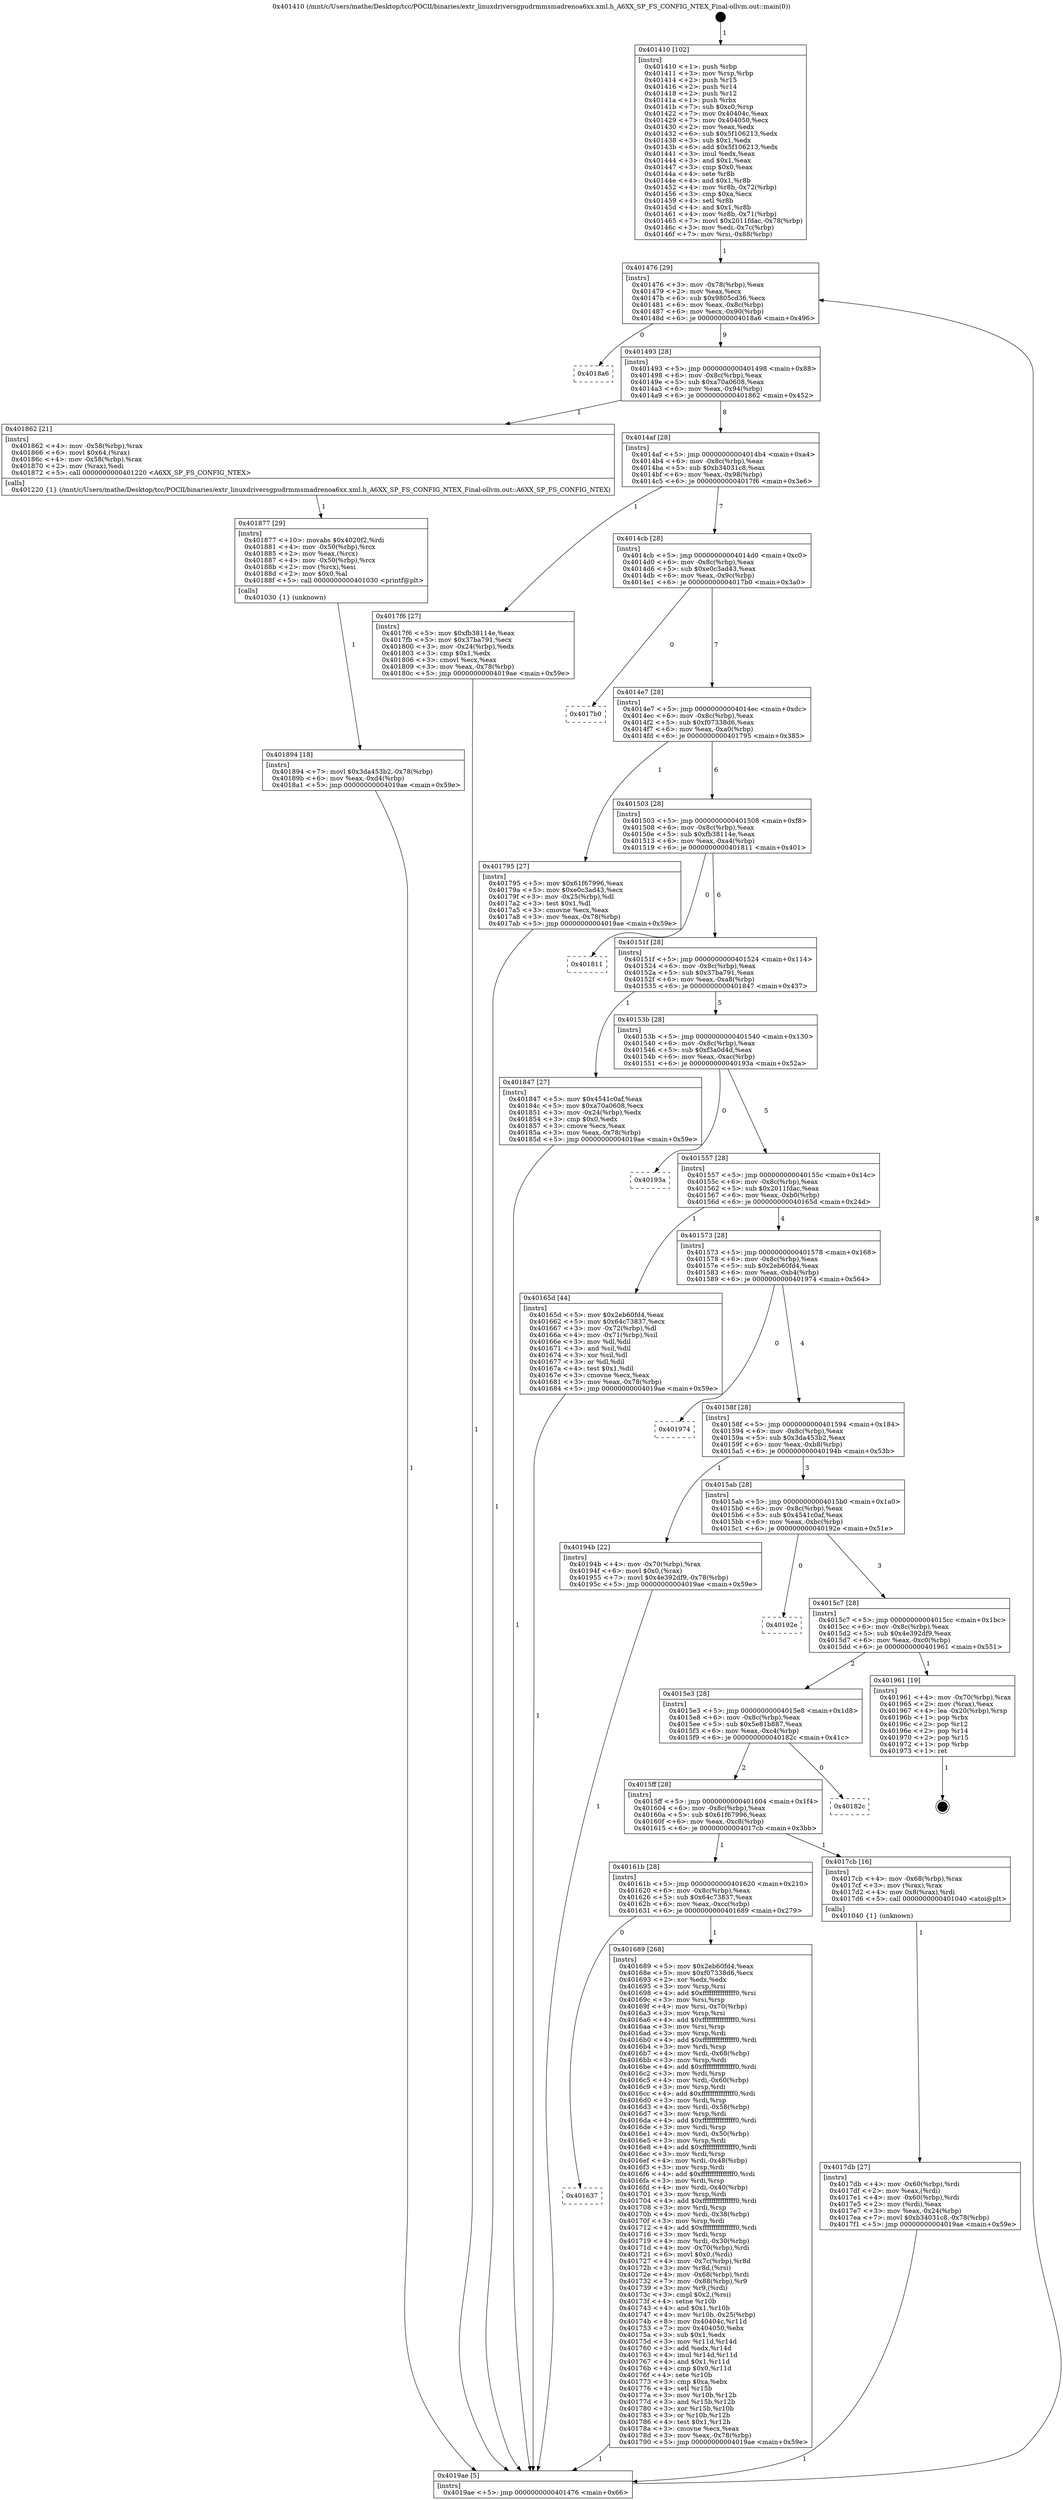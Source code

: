 digraph "0x401410" {
  label = "0x401410 (/mnt/c/Users/mathe/Desktop/tcc/POCII/binaries/extr_linuxdriversgpudrmmsmadrenoa6xx.xml.h_A6XX_SP_FS_CONFIG_NTEX_Final-ollvm.out::main(0))"
  labelloc = "t"
  node[shape=record]

  Entry [label="",width=0.3,height=0.3,shape=circle,fillcolor=black,style=filled]
  "0x401476" [label="{
     0x401476 [29]\l
     | [instrs]\l
     &nbsp;&nbsp;0x401476 \<+3\>: mov -0x78(%rbp),%eax\l
     &nbsp;&nbsp;0x401479 \<+2\>: mov %eax,%ecx\l
     &nbsp;&nbsp;0x40147b \<+6\>: sub $0x9805cd36,%ecx\l
     &nbsp;&nbsp;0x401481 \<+6\>: mov %eax,-0x8c(%rbp)\l
     &nbsp;&nbsp;0x401487 \<+6\>: mov %ecx,-0x90(%rbp)\l
     &nbsp;&nbsp;0x40148d \<+6\>: je 00000000004018a6 \<main+0x496\>\l
  }"]
  "0x4018a6" [label="{
     0x4018a6\l
  }", style=dashed]
  "0x401493" [label="{
     0x401493 [28]\l
     | [instrs]\l
     &nbsp;&nbsp;0x401493 \<+5\>: jmp 0000000000401498 \<main+0x88\>\l
     &nbsp;&nbsp;0x401498 \<+6\>: mov -0x8c(%rbp),%eax\l
     &nbsp;&nbsp;0x40149e \<+5\>: sub $0xa70a0608,%eax\l
     &nbsp;&nbsp;0x4014a3 \<+6\>: mov %eax,-0x94(%rbp)\l
     &nbsp;&nbsp;0x4014a9 \<+6\>: je 0000000000401862 \<main+0x452\>\l
  }"]
  Exit [label="",width=0.3,height=0.3,shape=circle,fillcolor=black,style=filled,peripheries=2]
  "0x401862" [label="{
     0x401862 [21]\l
     | [instrs]\l
     &nbsp;&nbsp;0x401862 \<+4\>: mov -0x58(%rbp),%rax\l
     &nbsp;&nbsp;0x401866 \<+6\>: movl $0x64,(%rax)\l
     &nbsp;&nbsp;0x40186c \<+4\>: mov -0x58(%rbp),%rax\l
     &nbsp;&nbsp;0x401870 \<+2\>: mov (%rax),%edi\l
     &nbsp;&nbsp;0x401872 \<+5\>: call 0000000000401220 \<A6XX_SP_FS_CONFIG_NTEX\>\l
     | [calls]\l
     &nbsp;&nbsp;0x401220 \{1\} (/mnt/c/Users/mathe/Desktop/tcc/POCII/binaries/extr_linuxdriversgpudrmmsmadrenoa6xx.xml.h_A6XX_SP_FS_CONFIG_NTEX_Final-ollvm.out::A6XX_SP_FS_CONFIG_NTEX)\l
  }"]
  "0x4014af" [label="{
     0x4014af [28]\l
     | [instrs]\l
     &nbsp;&nbsp;0x4014af \<+5\>: jmp 00000000004014b4 \<main+0xa4\>\l
     &nbsp;&nbsp;0x4014b4 \<+6\>: mov -0x8c(%rbp),%eax\l
     &nbsp;&nbsp;0x4014ba \<+5\>: sub $0xb34031c8,%eax\l
     &nbsp;&nbsp;0x4014bf \<+6\>: mov %eax,-0x98(%rbp)\l
     &nbsp;&nbsp;0x4014c5 \<+6\>: je 00000000004017f6 \<main+0x3e6\>\l
  }"]
  "0x401894" [label="{
     0x401894 [18]\l
     | [instrs]\l
     &nbsp;&nbsp;0x401894 \<+7\>: movl $0x3da453b2,-0x78(%rbp)\l
     &nbsp;&nbsp;0x40189b \<+6\>: mov %eax,-0xd4(%rbp)\l
     &nbsp;&nbsp;0x4018a1 \<+5\>: jmp 00000000004019ae \<main+0x59e\>\l
  }"]
  "0x4017f6" [label="{
     0x4017f6 [27]\l
     | [instrs]\l
     &nbsp;&nbsp;0x4017f6 \<+5\>: mov $0xfb38114e,%eax\l
     &nbsp;&nbsp;0x4017fb \<+5\>: mov $0x37ba791,%ecx\l
     &nbsp;&nbsp;0x401800 \<+3\>: mov -0x24(%rbp),%edx\l
     &nbsp;&nbsp;0x401803 \<+3\>: cmp $0x1,%edx\l
     &nbsp;&nbsp;0x401806 \<+3\>: cmovl %ecx,%eax\l
     &nbsp;&nbsp;0x401809 \<+3\>: mov %eax,-0x78(%rbp)\l
     &nbsp;&nbsp;0x40180c \<+5\>: jmp 00000000004019ae \<main+0x59e\>\l
  }"]
  "0x4014cb" [label="{
     0x4014cb [28]\l
     | [instrs]\l
     &nbsp;&nbsp;0x4014cb \<+5\>: jmp 00000000004014d0 \<main+0xc0\>\l
     &nbsp;&nbsp;0x4014d0 \<+6\>: mov -0x8c(%rbp),%eax\l
     &nbsp;&nbsp;0x4014d6 \<+5\>: sub $0xe0c3ad43,%eax\l
     &nbsp;&nbsp;0x4014db \<+6\>: mov %eax,-0x9c(%rbp)\l
     &nbsp;&nbsp;0x4014e1 \<+6\>: je 00000000004017b0 \<main+0x3a0\>\l
  }"]
  "0x401877" [label="{
     0x401877 [29]\l
     | [instrs]\l
     &nbsp;&nbsp;0x401877 \<+10\>: movabs $0x4020f2,%rdi\l
     &nbsp;&nbsp;0x401881 \<+4\>: mov -0x50(%rbp),%rcx\l
     &nbsp;&nbsp;0x401885 \<+2\>: mov %eax,(%rcx)\l
     &nbsp;&nbsp;0x401887 \<+4\>: mov -0x50(%rbp),%rcx\l
     &nbsp;&nbsp;0x40188b \<+2\>: mov (%rcx),%esi\l
     &nbsp;&nbsp;0x40188d \<+2\>: mov $0x0,%al\l
     &nbsp;&nbsp;0x40188f \<+5\>: call 0000000000401030 \<printf@plt\>\l
     | [calls]\l
     &nbsp;&nbsp;0x401030 \{1\} (unknown)\l
  }"]
  "0x4017b0" [label="{
     0x4017b0\l
  }", style=dashed]
  "0x4014e7" [label="{
     0x4014e7 [28]\l
     | [instrs]\l
     &nbsp;&nbsp;0x4014e7 \<+5\>: jmp 00000000004014ec \<main+0xdc\>\l
     &nbsp;&nbsp;0x4014ec \<+6\>: mov -0x8c(%rbp),%eax\l
     &nbsp;&nbsp;0x4014f2 \<+5\>: sub $0xf07338d6,%eax\l
     &nbsp;&nbsp;0x4014f7 \<+6\>: mov %eax,-0xa0(%rbp)\l
     &nbsp;&nbsp;0x4014fd \<+6\>: je 0000000000401795 \<main+0x385\>\l
  }"]
  "0x4017db" [label="{
     0x4017db [27]\l
     | [instrs]\l
     &nbsp;&nbsp;0x4017db \<+4\>: mov -0x60(%rbp),%rdi\l
     &nbsp;&nbsp;0x4017df \<+2\>: mov %eax,(%rdi)\l
     &nbsp;&nbsp;0x4017e1 \<+4\>: mov -0x60(%rbp),%rdi\l
     &nbsp;&nbsp;0x4017e5 \<+2\>: mov (%rdi),%eax\l
     &nbsp;&nbsp;0x4017e7 \<+3\>: mov %eax,-0x24(%rbp)\l
     &nbsp;&nbsp;0x4017ea \<+7\>: movl $0xb34031c8,-0x78(%rbp)\l
     &nbsp;&nbsp;0x4017f1 \<+5\>: jmp 00000000004019ae \<main+0x59e\>\l
  }"]
  "0x401795" [label="{
     0x401795 [27]\l
     | [instrs]\l
     &nbsp;&nbsp;0x401795 \<+5\>: mov $0x61f67996,%eax\l
     &nbsp;&nbsp;0x40179a \<+5\>: mov $0xe0c3ad43,%ecx\l
     &nbsp;&nbsp;0x40179f \<+3\>: mov -0x25(%rbp),%dl\l
     &nbsp;&nbsp;0x4017a2 \<+3\>: test $0x1,%dl\l
     &nbsp;&nbsp;0x4017a5 \<+3\>: cmovne %ecx,%eax\l
     &nbsp;&nbsp;0x4017a8 \<+3\>: mov %eax,-0x78(%rbp)\l
     &nbsp;&nbsp;0x4017ab \<+5\>: jmp 00000000004019ae \<main+0x59e\>\l
  }"]
  "0x401503" [label="{
     0x401503 [28]\l
     | [instrs]\l
     &nbsp;&nbsp;0x401503 \<+5\>: jmp 0000000000401508 \<main+0xf8\>\l
     &nbsp;&nbsp;0x401508 \<+6\>: mov -0x8c(%rbp),%eax\l
     &nbsp;&nbsp;0x40150e \<+5\>: sub $0xfb38114e,%eax\l
     &nbsp;&nbsp;0x401513 \<+6\>: mov %eax,-0xa4(%rbp)\l
     &nbsp;&nbsp;0x401519 \<+6\>: je 0000000000401811 \<main+0x401\>\l
  }"]
  "0x401637" [label="{
     0x401637\l
  }", style=dashed]
  "0x401811" [label="{
     0x401811\l
  }", style=dashed]
  "0x40151f" [label="{
     0x40151f [28]\l
     | [instrs]\l
     &nbsp;&nbsp;0x40151f \<+5\>: jmp 0000000000401524 \<main+0x114\>\l
     &nbsp;&nbsp;0x401524 \<+6\>: mov -0x8c(%rbp),%eax\l
     &nbsp;&nbsp;0x40152a \<+5\>: sub $0x37ba791,%eax\l
     &nbsp;&nbsp;0x40152f \<+6\>: mov %eax,-0xa8(%rbp)\l
     &nbsp;&nbsp;0x401535 \<+6\>: je 0000000000401847 \<main+0x437\>\l
  }"]
  "0x401689" [label="{
     0x401689 [268]\l
     | [instrs]\l
     &nbsp;&nbsp;0x401689 \<+5\>: mov $0x2eb60fd4,%eax\l
     &nbsp;&nbsp;0x40168e \<+5\>: mov $0xf07338d6,%ecx\l
     &nbsp;&nbsp;0x401693 \<+2\>: xor %edx,%edx\l
     &nbsp;&nbsp;0x401695 \<+3\>: mov %rsp,%rsi\l
     &nbsp;&nbsp;0x401698 \<+4\>: add $0xfffffffffffffff0,%rsi\l
     &nbsp;&nbsp;0x40169c \<+3\>: mov %rsi,%rsp\l
     &nbsp;&nbsp;0x40169f \<+4\>: mov %rsi,-0x70(%rbp)\l
     &nbsp;&nbsp;0x4016a3 \<+3\>: mov %rsp,%rsi\l
     &nbsp;&nbsp;0x4016a6 \<+4\>: add $0xfffffffffffffff0,%rsi\l
     &nbsp;&nbsp;0x4016aa \<+3\>: mov %rsi,%rsp\l
     &nbsp;&nbsp;0x4016ad \<+3\>: mov %rsp,%rdi\l
     &nbsp;&nbsp;0x4016b0 \<+4\>: add $0xfffffffffffffff0,%rdi\l
     &nbsp;&nbsp;0x4016b4 \<+3\>: mov %rdi,%rsp\l
     &nbsp;&nbsp;0x4016b7 \<+4\>: mov %rdi,-0x68(%rbp)\l
     &nbsp;&nbsp;0x4016bb \<+3\>: mov %rsp,%rdi\l
     &nbsp;&nbsp;0x4016be \<+4\>: add $0xfffffffffffffff0,%rdi\l
     &nbsp;&nbsp;0x4016c2 \<+3\>: mov %rdi,%rsp\l
     &nbsp;&nbsp;0x4016c5 \<+4\>: mov %rdi,-0x60(%rbp)\l
     &nbsp;&nbsp;0x4016c9 \<+3\>: mov %rsp,%rdi\l
     &nbsp;&nbsp;0x4016cc \<+4\>: add $0xfffffffffffffff0,%rdi\l
     &nbsp;&nbsp;0x4016d0 \<+3\>: mov %rdi,%rsp\l
     &nbsp;&nbsp;0x4016d3 \<+4\>: mov %rdi,-0x58(%rbp)\l
     &nbsp;&nbsp;0x4016d7 \<+3\>: mov %rsp,%rdi\l
     &nbsp;&nbsp;0x4016da \<+4\>: add $0xfffffffffffffff0,%rdi\l
     &nbsp;&nbsp;0x4016de \<+3\>: mov %rdi,%rsp\l
     &nbsp;&nbsp;0x4016e1 \<+4\>: mov %rdi,-0x50(%rbp)\l
     &nbsp;&nbsp;0x4016e5 \<+3\>: mov %rsp,%rdi\l
     &nbsp;&nbsp;0x4016e8 \<+4\>: add $0xfffffffffffffff0,%rdi\l
     &nbsp;&nbsp;0x4016ec \<+3\>: mov %rdi,%rsp\l
     &nbsp;&nbsp;0x4016ef \<+4\>: mov %rdi,-0x48(%rbp)\l
     &nbsp;&nbsp;0x4016f3 \<+3\>: mov %rsp,%rdi\l
     &nbsp;&nbsp;0x4016f6 \<+4\>: add $0xfffffffffffffff0,%rdi\l
     &nbsp;&nbsp;0x4016fa \<+3\>: mov %rdi,%rsp\l
     &nbsp;&nbsp;0x4016fd \<+4\>: mov %rdi,-0x40(%rbp)\l
     &nbsp;&nbsp;0x401701 \<+3\>: mov %rsp,%rdi\l
     &nbsp;&nbsp;0x401704 \<+4\>: add $0xfffffffffffffff0,%rdi\l
     &nbsp;&nbsp;0x401708 \<+3\>: mov %rdi,%rsp\l
     &nbsp;&nbsp;0x40170b \<+4\>: mov %rdi,-0x38(%rbp)\l
     &nbsp;&nbsp;0x40170f \<+3\>: mov %rsp,%rdi\l
     &nbsp;&nbsp;0x401712 \<+4\>: add $0xfffffffffffffff0,%rdi\l
     &nbsp;&nbsp;0x401716 \<+3\>: mov %rdi,%rsp\l
     &nbsp;&nbsp;0x401719 \<+4\>: mov %rdi,-0x30(%rbp)\l
     &nbsp;&nbsp;0x40171d \<+4\>: mov -0x70(%rbp),%rdi\l
     &nbsp;&nbsp;0x401721 \<+6\>: movl $0x0,(%rdi)\l
     &nbsp;&nbsp;0x401727 \<+4\>: mov -0x7c(%rbp),%r8d\l
     &nbsp;&nbsp;0x40172b \<+3\>: mov %r8d,(%rsi)\l
     &nbsp;&nbsp;0x40172e \<+4\>: mov -0x68(%rbp),%rdi\l
     &nbsp;&nbsp;0x401732 \<+7\>: mov -0x88(%rbp),%r9\l
     &nbsp;&nbsp;0x401739 \<+3\>: mov %r9,(%rdi)\l
     &nbsp;&nbsp;0x40173c \<+3\>: cmpl $0x2,(%rsi)\l
     &nbsp;&nbsp;0x40173f \<+4\>: setne %r10b\l
     &nbsp;&nbsp;0x401743 \<+4\>: and $0x1,%r10b\l
     &nbsp;&nbsp;0x401747 \<+4\>: mov %r10b,-0x25(%rbp)\l
     &nbsp;&nbsp;0x40174b \<+8\>: mov 0x40404c,%r11d\l
     &nbsp;&nbsp;0x401753 \<+7\>: mov 0x404050,%ebx\l
     &nbsp;&nbsp;0x40175a \<+3\>: sub $0x1,%edx\l
     &nbsp;&nbsp;0x40175d \<+3\>: mov %r11d,%r14d\l
     &nbsp;&nbsp;0x401760 \<+3\>: add %edx,%r14d\l
     &nbsp;&nbsp;0x401763 \<+4\>: imul %r14d,%r11d\l
     &nbsp;&nbsp;0x401767 \<+4\>: and $0x1,%r11d\l
     &nbsp;&nbsp;0x40176b \<+4\>: cmp $0x0,%r11d\l
     &nbsp;&nbsp;0x40176f \<+4\>: sete %r10b\l
     &nbsp;&nbsp;0x401773 \<+3\>: cmp $0xa,%ebx\l
     &nbsp;&nbsp;0x401776 \<+4\>: setl %r15b\l
     &nbsp;&nbsp;0x40177a \<+3\>: mov %r10b,%r12b\l
     &nbsp;&nbsp;0x40177d \<+3\>: and %r15b,%r12b\l
     &nbsp;&nbsp;0x401780 \<+3\>: xor %r15b,%r10b\l
     &nbsp;&nbsp;0x401783 \<+3\>: or %r10b,%r12b\l
     &nbsp;&nbsp;0x401786 \<+4\>: test $0x1,%r12b\l
     &nbsp;&nbsp;0x40178a \<+3\>: cmovne %ecx,%eax\l
     &nbsp;&nbsp;0x40178d \<+3\>: mov %eax,-0x78(%rbp)\l
     &nbsp;&nbsp;0x401790 \<+5\>: jmp 00000000004019ae \<main+0x59e\>\l
  }"]
  "0x401847" [label="{
     0x401847 [27]\l
     | [instrs]\l
     &nbsp;&nbsp;0x401847 \<+5\>: mov $0x4541c0af,%eax\l
     &nbsp;&nbsp;0x40184c \<+5\>: mov $0xa70a0608,%ecx\l
     &nbsp;&nbsp;0x401851 \<+3\>: mov -0x24(%rbp),%edx\l
     &nbsp;&nbsp;0x401854 \<+3\>: cmp $0x0,%edx\l
     &nbsp;&nbsp;0x401857 \<+3\>: cmove %ecx,%eax\l
     &nbsp;&nbsp;0x40185a \<+3\>: mov %eax,-0x78(%rbp)\l
     &nbsp;&nbsp;0x40185d \<+5\>: jmp 00000000004019ae \<main+0x59e\>\l
  }"]
  "0x40153b" [label="{
     0x40153b [28]\l
     | [instrs]\l
     &nbsp;&nbsp;0x40153b \<+5\>: jmp 0000000000401540 \<main+0x130\>\l
     &nbsp;&nbsp;0x401540 \<+6\>: mov -0x8c(%rbp),%eax\l
     &nbsp;&nbsp;0x401546 \<+5\>: sub $0xf3a0d4d,%eax\l
     &nbsp;&nbsp;0x40154b \<+6\>: mov %eax,-0xac(%rbp)\l
     &nbsp;&nbsp;0x401551 \<+6\>: je 000000000040193a \<main+0x52a\>\l
  }"]
  "0x40161b" [label="{
     0x40161b [28]\l
     | [instrs]\l
     &nbsp;&nbsp;0x40161b \<+5\>: jmp 0000000000401620 \<main+0x210\>\l
     &nbsp;&nbsp;0x401620 \<+6\>: mov -0x8c(%rbp),%eax\l
     &nbsp;&nbsp;0x401626 \<+5\>: sub $0x64c73837,%eax\l
     &nbsp;&nbsp;0x40162b \<+6\>: mov %eax,-0xcc(%rbp)\l
     &nbsp;&nbsp;0x401631 \<+6\>: je 0000000000401689 \<main+0x279\>\l
  }"]
  "0x40193a" [label="{
     0x40193a\l
  }", style=dashed]
  "0x401557" [label="{
     0x401557 [28]\l
     | [instrs]\l
     &nbsp;&nbsp;0x401557 \<+5\>: jmp 000000000040155c \<main+0x14c\>\l
     &nbsp;&nbsp;0x40155c \<+6\>: mov -0x8c(%rbp),%eax\l
     &nbsp;&nbsp;0x401562 \<+5\>: sub $0x2011fdac,%eax\l
     &nbsp;&nbsp;0x401567 \<+6\>: mov %eax,-0xb0(%rbp)\l
     &nbsp;&nbsp;0x40156d \<+6\>: je 000000000040165d \<main+0x24d\>\l
  }"]
  "0x4017cb" [label="{
     0x4017cb [16]\l
     | [instrs]\l
     &nbsp;&nbsp;0x4017cb \<+4\>: mov -0x68(%rbp),%rax\l
     &nbsp;&nbsp;0x4017cf \<+3\>: mov (%rax),%rax\l
     &nbsp;&nbsp;0x4017d2 \<+4\>: mov 0x8(%rax),%rdi\l
     &nbsp;&nbsp;0x4017d6 \<+5\>: call 0000000000401040 \<atoi@plt\>\l
     | [calls]\l
     &nbsp;&nbsp;0x401040 \{1\} (unknown)\l
  }"]
  "0x40165d" [label="{
     0x40165d [44]\l
     | [instrs]\l
     &nbsp;&nbsp;0x40165d \<+5\>: mov $0x2eb60fd4,%eax\l
     &nbsp;&nbsp;0x401662 \<+5\>: mov $0x64c73837,%ecx\l
     &nbsp;&nbsp;0x401667 \<+3\>: mov -0x72(%rbp),%dl\l
     &nbsp;&nbsp;0x40166a \<+4\>: mov -0x71(%rbp),%sil\l
     &nbsp;&nbsp;0x40166e \<+3\>: mov %dl,%dil\l
     &nbsp;&nbsp;0x401671 \<+3\>: and %sil,%dil\l
     &nbsp;&nbsp;0x401674 \<+3\>: xor %sil,%dl\l
     &nbsp;&nbsp;0x401677 \<+3\>: or %dl,%dil\l
     &nbsp;&nbsp;0x40167a \<+4\>: test $0x1,%dil\l
     &nbsp;&nbsp;0x40167e \<+3\>: cmovne %ecx,%eax\l
     &nbsp;&nbsp;0x401681 \<+3\>: mov %eax,-0x78(%rbp)\l
     &nbsp;&nbsp;0x401684 \<+5\>: jmp 00000000004019ae \<main+0x59e\>\l
  }"]
  "0x401573" [label="{
     0x401573 [28]\l
     | [instrs]\l
     &nbsp;&nbsp;0x401573 \<+5\>: jmp 0000000000401578 \<main+0x168\>\l
     &nbsp;&nbsp;0x401578 \<+6\>: mov -0x8c(%rbp),%eax\l
     &nbsp;&nbsp;0x40157e \<+5\>: sub $0x2eb60fd4,%eax\l
     &nbsp;&nbsp;0x401583 \<+6\>: mov %eax,-0xb4(%rbp)\l
     &nbsp;&nbsp;0x401589 \<+6\>: je 0000000000401974 \<main+0x564\>\l
  }"]
  "0x4019ae" [label="{
     0x4019ae [5]\l
     | [instrs]\l
     &nbsp;&nbsp;0x4019ae \<+5\>: jmp 0000000000401476 \<main+0x66\>\l
  }"]
  "0x401410" [label="{
     0x401410 [102]\l
     | [instrs]\l
     &nbsp;&nbsp;0x401410 \<+1\>: push %rbp\l
     &nbsp;&nbsp;0x401411 \<+3\>: mov %rsp,%rbp\l
     &nbsp;&nbsp;0x401414 \<+2\>: push %r15\l
     &nbsp;&nbsp;0x401416 \<+2\>: push %r14\l
     &nbsp;&nbsp;0x401418 \<+2\>: push %r12\l
     &nbsp;&nbsp;0x40141a \<+1\>: push %rbx\l
     &nbsp;&nbsp;0x40141b \<+7\>: sub $0xc0,%rsp\l
     &nbsp;&nbsp;0x401422 \<+7\>: mov 0x40404c,%eax\l
     &nbsp;&nbsp;0x401429 \<+7\>: mov 0x404050,%ecx\l
     &nbsp;&nbsp;0x401430 \<+2\>: mov %eax,%edx\l
     &nbsp;&nbsp;0x401432 \<+6\>: sub $0x5f106213,%edx\l
     &nbsp;&nbsp;0x401438 \<+3\>: sub $0x1,%edx\l
     &nbsp;&nbsp;0x40143b \<+6\>: add $0x5f106213,%edx\l
     &nbsp;&nbsp;0x401441 \<+3\>: imul %edx,%eax\l
     &nbsp;&nbsp;0x401444 \<+3\>: and $0x1,%eax\l
     &nbsp;&nbsp;0x401447 \<+3\>: cmp $0x0,%eax\l
     &nbsp;&nbsp;0x40144a \<+4\>: sete %r8b\l
     &nbsp;&nbsp;0x40144e \<+4\>: and $0x1,%r8b\l
     &nbsp;&nbsp;0x401452 \<+4\>: mov %r8b,-0x72(%rbp)\l
     &nbsp;&nbsp;0x401456 \<+3\>: cmp $0xa,%ecx\l
     &nbsp;&nbsp;0x401459 \<+4\>: setl %r8b\l
     &nbsp;&nbsp;0x40145d \<+4\>: and $0x1,%r8b\l
     &nbsp;&nbsp;0x401461 \<+4\>: mov %r8b,-0x71(%rbp)\l
     &nbsp;&nbsp;0x401465 \<+7\>: movl $0x2011fdac,-0x78(%rbp)\l
     &nbsp;&nbsp;0x40146c \<+3\>: mov %edi,-0x7c(%rbp)\l
     &nbsp;&nbsp;0x40146f \<+7\>: mov %rsi,-0x88(%rbp)\l
  }"]
  "0x4015ff" [label="{
     0x4015ff [28]\l
     | [instrs]\l
     &nbsp;&nbsp;0x4015ff \<+5\>: jmp 0000000000401604 \<main+0x1f4\>\l
     &nbsp;&nbsp;0x401604 \<+6\>: mov -0x8c(%rbp),%eax\l
     &nbsp;&nbsp;0x40160a \<+5\>: sub $0x61f67996,%eax\l
     &nbsp;&nbsp;0x40160f \<+6\>: mov %eax,-0xc8(%rbp)\l
     &nbsp;&nbsp;0x401615 \<+6\>: je 00000000004017cb \<main+0x3bb\>\l
  }"]
  "0x401974" [label="{
     0x401974\l
  }", style=dashed]
  "0x40158f" [label="{
     0x40158f [28]\l
     | [instrs]\l
     &nbsp;&nbsp;0x40158f \<+5\>: jmp 0000000000401594 \<main+0x184\>\l
     &nbsp;&nbsp;0x401594 \<+6\>: mov -0x8c(%rbp),%eax\l
     &nbsp;&nbsp;0x40159a \<+5\>: sub $0x3da453b2,%eax\l
     &nbsp;&nbsp;0x40159f \<+6\>: mov %eax,-0xb8(%rbp)\l
     &nbsp;&nbsp;0x4015a5 \<+6\>: je 000000000040194b \<main+0x53b\>\l
  }"]
  "0x40182c" [label="{
     0x40182c\l
  }", style=dashed]
  "0x40194b" [label="{
     0x40194b [22]\l
     | [instrs]\l
     &nbsp;&nbsp;0x40194b \<+4\>: mov -0x70(%rbp),%rax\l
     &nbsp;&nbsp;0x40194f \<+6\>: movl $0x0,(%rax)\l
     &nbsp;&nbsp;0x401955 \<+7\>: movl $0x4e392df9,-0x78(%rbp)\l
     &nbsp;&nbsp;0x40195c \<+5\>: jmp 00000000004019ae \<main+0x59e\>\l
  }"]
  "0x4015ab" [label="{
     0x4015ab [28]\l
     | [instrs]\l
     &nbsp;&nbsp;0x4015ab \<+5\>: jmp 00000000004015b0 \<main+0x1a0\>\l
     &nbsp;&nbsp;0x4015b0 \<+6\>: mov -0x8c(%rbp),%eax\l
     &nbsp;&nbsp;0x4015b6 \<+5\>: sub $0x4541c0af,%eax\l
     &nbsp;&nbsp;0x4015bb \<+6\>: mov %eax,-0xbc(%rbp)\l
     &nbsp;&nbsp;0x4015c1 \<+6\>: je 000000000040192e \<main+0x51e\>\l
  }"]
  "0x4015e3" [label="{
     0x4015e3 [28]\l
     | [instrs]\l
     &nbsp;&nbsp;0x4015e3 \<+5\>: jmp 00000000004015e8 \<main+0x1d8\>\l
     &nbsp;&nbsp;0x4015e8 \<+6\>: mov -0x8c(%rbp),%eax\l
     &nbsp;&nbsp;0x4015ee \<+5\>: sub $0x5e81b887,%eax\l
     &nbsp;&nbsp;0x4015f3 \<+6\>: mov %eax,-0xc4(%rbp)\l
     &nbsp;&nbsp;0x4015f9 \<+6\>: je 000000000040182c \<main+0x41c\>\l
  }"]
  "0x40192e" [label="{
     0x40192e\l
  }", style=dashed]
  "0x4015c7" [label="{
     0x4015c7 [28]\l
     | [instrs]\l
     &nbsp;&nbsp;0x4015c7 \<+5\>: jmp 00000000004015cc \<main+0x1bc\>\l
     &nbsp;&nbsp;0x4015cc \<+6\>: mov -0x8c(%rbp),%eax\l
     &nbsp;&nbsp;0x4015d2 \<+5\>: sub $0x4e392df9,%eax\l
     &nbsp;&nbsp;0x4015d7 \<+6\>: mov %eax,-0xc0(%rbp)\l
     &nbsp;&nbsp;0x4015dd \<+6\>: je 0000000000401961 \<main+0x551\>\l
  }"]
  "0x401961" [label="{
     0x401961 [19]\l
     | [instrs]\l
     &nbsp;&nbsp;0x401961 \<+4\>: mov -0x70(%rbp),%rax\l
     &nbsp;&nbsp;0x401965 \<+2\>: mov (%rax),%eax\l
     &nbsp;&nbsp;0x401967 \<+4\>: lea -0x20(%rbp),%rsp\l
     &nbsp;&nbsp;0x40196b \<+1\>: pop %rbx\l
     &nbsp;&nbsp;0x40196c \<+2\>: pop %r12\l
     &nbsp;&nbsp;0x40196e \<+2\>: pop %r14\l
     &nbsp;&nbsp;0x401970 \<+2\>: pop %r15\l
     &nbsp;&nbsp;0x401972 \<+1\>: pop %rbp\l
     &nbsp;&nbsp;0x401973 \<+1\>: ret\l
  }"]
  Entry -> "0x401410" [label=" 1"]
  "0x401476" -> "0x4018a6" [label=" 0"]
  "0x401476" -> "0x401493" [label=" 9"]
  "0x401961" -> Exit [label=" 1"]
  "0x401493" -> "0x401862" [label=" 1"]
  "0x401493" -> "0x4014af" [label=" 8"]
  "0x40194b" -> "0x4019ae" [label=" 1"]
  "0x4014af" -> "0x4017f6" [label=" 1"]
  "0x4014af" -> "0x4014cb" [label=" 7"]
  "0x401894" -> "0x4019ae" [label=" 1"]
  "0x4014cb" -> "0x4017b0" [label=" 0"]
  "0x4014cb" -> "0x4014e7" [label=" 7"]
  "0x401877" -> "0x401894" [label=" 1"]
  "0x4014e7" -> "0x401795" [label=" 1"]
  "0x4014e7" -> "0x401503" [label=" 6"]
  "0x401862" -> "0x401877" [label=" 1"]
  "0x401503" -> "0x401811" [label=" 0"]
  "0x401503" -> "0x40151f" [label=" 6"]
  "0x4017f6" -> "0x4019ae" [label=" 1"]
  "0x40151f" -> "0x401847" [label=" 1"]
  "0x40151f" -> "0x40153b" [label=" 5"]
  "0x4017db" -> "0x4019ae" [label=" 1"]
  "0x40153b" -> "0x40193a" [label=" 0"]
  "0x40153b" -> "0x401557" [label=" 5"]
  "0x401795" -> "0x4019ae" [label=" 1"]
  "0x401557" -> "0x40165d" [label=" 1"]
  "0x401557" -> "0x401573" [label=" 4"]
  "0x40165d" -> "0x4019ae" [label=" 1"]
  "0x401410" -> "0x401476" [label=" 1"]
  "0x4019ae" -> "0x401476" [label=" 8"]
  "0x401689" -> "0x4019ae" [label=" 1"]
  "0x401573" -> "0x401974" [label=" 0"]
  "0x401573" -> "0x40158f" [label=" 4"]
  "0x40161b" -> "0x401637" [label=" 0"]
  "0x40158f" -> "0x40194b" [label=" 1"]
  "0x40158f" -> "0x4015ab" [label=" 3"]
  "0x40161b" -> "0x401689" [label=" 1"]
  "0x4015ab" -> "0x40192e" [label=" 0"]
  "0x4015ab" -> "0x4015c7" [label=" 3"]
  "0x4015ff" -> "0x40161b" [label=" 1"]
  "0x4015c7" -> "0x401961" [label=" 1"]
  "0x4015c7" -> "0x4015e3" [label=" 2"]
  "0x4017cb" -> "0x4017db" [label=" 1"]
  "0x4015e3" -> "0x40182c" [label=" 0"]
  "0x4015e3" -> "0x4015ff" [label=" 2"]
  "0x401847" -> "0x4019ae" [label=" 1"]
  "0x4015ff" -> "0x4017cb" [label=" 1"]
}
